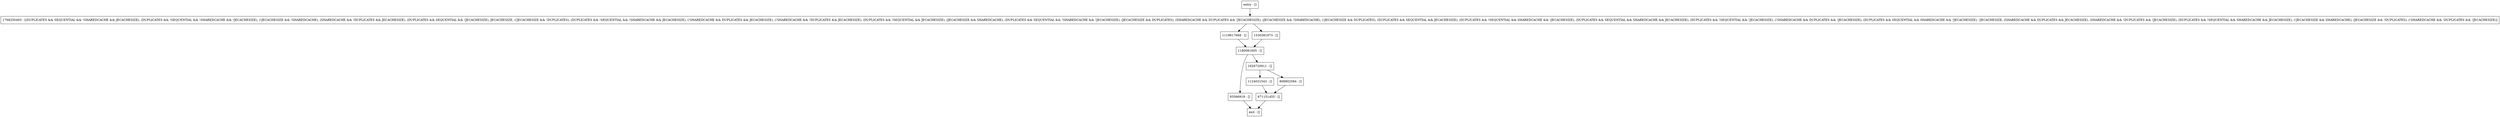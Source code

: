 digraph open {
node [shape=record];
entry [label="entry - []"];
exit [label="exit - []"];
93566918 [label="93566918 - []"];
1119617668 [label="1119617668 - []"];
1180081605 [label="1180081605 - []"];
1626720911 [label="1626720911 - []"];
671151455 [label="671151455 - []"];
1768250493 [label="1768250493 - [(DUPLICATES && SEQUENTIAL && !SHAREDCACHE && JECACHESIZE), (DUPLICATES && !SEQUENTIAL && !SHAREDCACHE && !JECACHESIZE), (!JECACHESIZE && !SHAREDCACHE), (SHAREDCACHE && !DUPLICATES && JECACHESIZE), (DUPLICATES && SEQUENTIAL && !JECACHESIZE), JECACHESIZE, (!JECACHESIZE && !DUPLICATES), (DUPLICATES && !SEQUENTIAL && !SHAREDCACHE && JECACHESIZE), (!SHAREDCACHE && DUPLICATES && JECACHESIZE), (!SHAREDCACHE && !DUPLICATES && JECACHESIZE), (DUPLICATES && !SEQUENTIAL && JECACHESIZE), (JECACHESIZE && SHAREDCACHE), (DUPLICATES && SEQUENTIAL && !SHAREDCACHE && !JECACHESIZE), (JECACHESIZE && DUPLICATES), (SHAREDCACHE && DUPLICATES && !JECACHESIZE), (JECACHESIZE && !SHAREDCACHE), (!JECACHESIZE && DUPLICATES), (DUPLICATES && SEQUENTIAL && JECACHESIZE), (DUPLICATES && !SEQUENTIAL && SHAREDCACHE && !JECACHESIZE), (DUPLICATES && SEQUENTIAL && SHAREDCACHE && JECACHESIZE), (DUPLICATES && !SEQUENTIAL && !JECACHESIZE), (!SHAREDCACHE && DUPLICATES && !JECACHESIZE), (DUPLICATES && SEQUENTIAL && SHAREDCACHE && !JECACHESIZE), !JECACHESIZE, (SHAREDCACHE && DUPLICATES && JECACHESIZE), (SHAREDCACHE && !DUPLICATES && !JECACHESIZE), (DUPLICATES && !SEQUENTIAL && SHAREDCACHE && JECACHESIZE), (!JECACHESIZE && SHAREDCACHE), (JECACHESIZE && !DUPLICATES), (!SHAREDCACHE && !DUPLICATES && !JECACHESIZE)]"];
1124031543 [label="1124031543 - []"];
1530381973 [label="1530381973 - []"];
808802584 [label="808802584 - []"];
entry;
exit;
entry -> 1768250493;
93566918 -> exit;
1119617668 -> 1180081605;
1180081605 -> 93566918;
1180081605 -> 1626720911;
1626720911 -> 1124031543;
1626720911 -> 808802584;
671151455 -> exit;
1768250493 -> 1119617668;
1768250493 -> 1530381973;
1124031543 -> 671151455;
1530381973 -> 1180081605;
808802584 -> 671151455;
}
